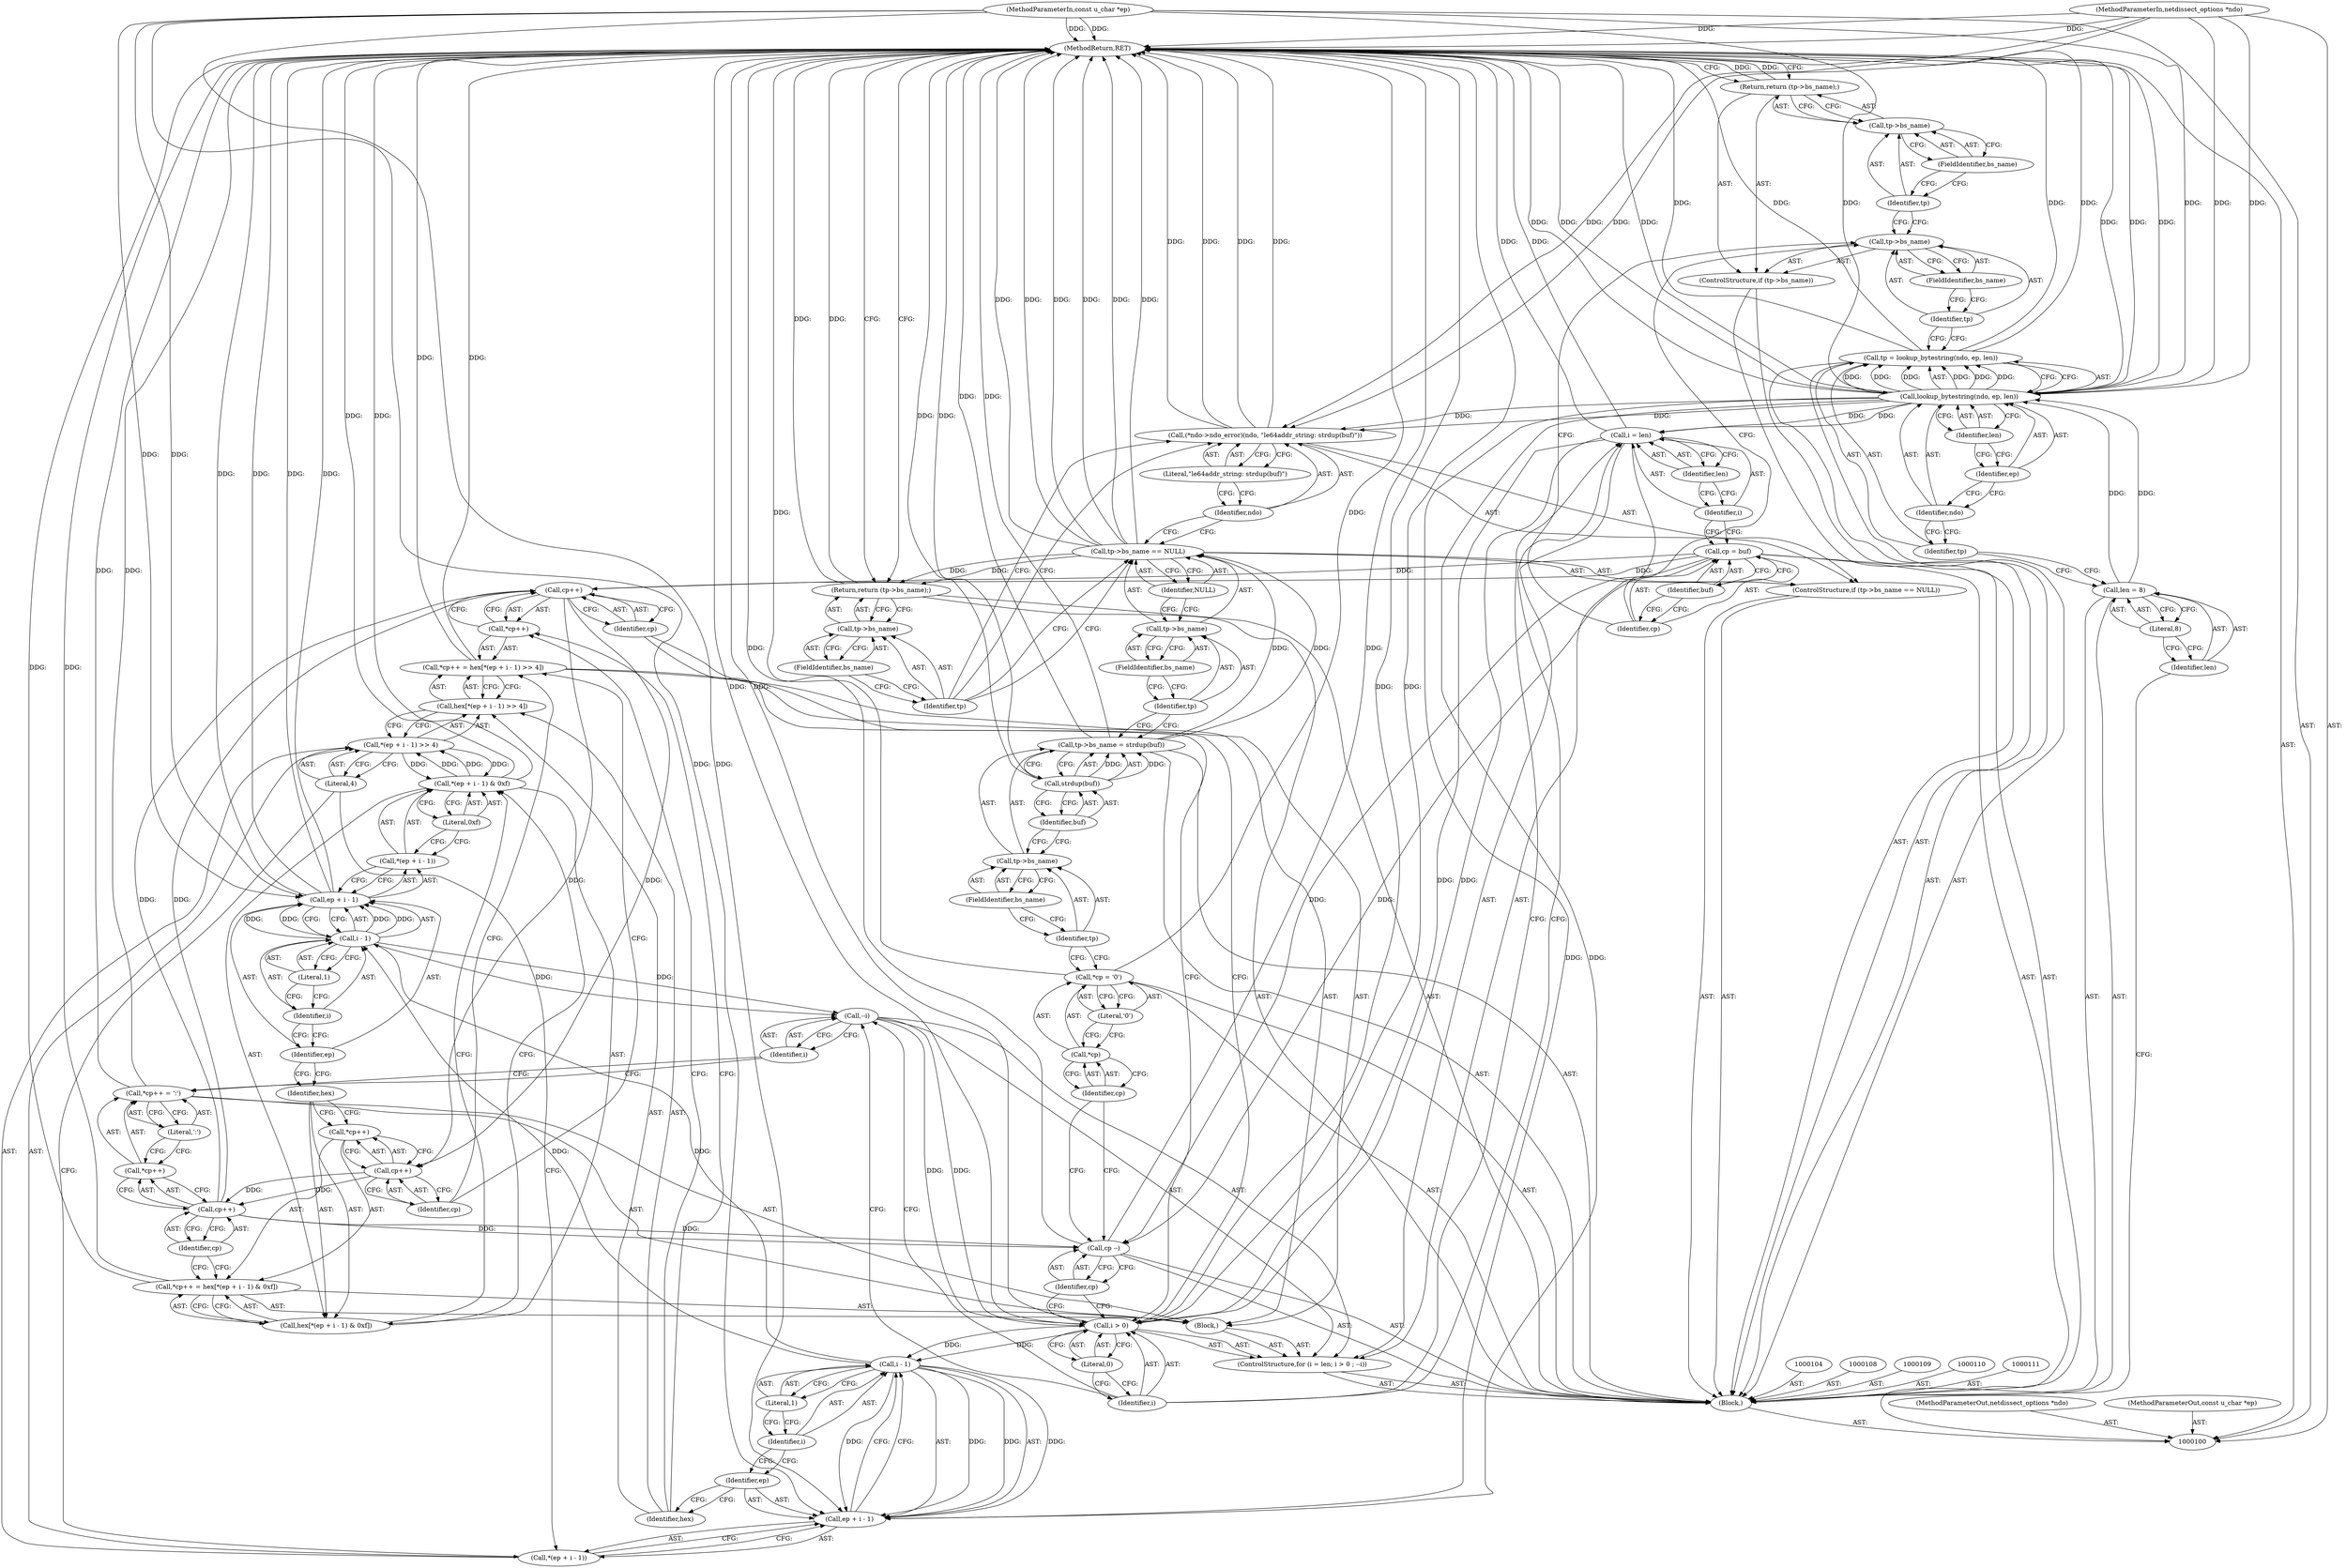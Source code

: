 digraph "0_tcpdump_730fc35968c5433b9e2a829779057f4f9495dc51" {
"1000197" [label="(MethodReturn,RET)"];
"1000101" [label="(MethodParameterIn,netdissect_options *ndo)"];
"1000287" [label="(MethodParameterOut,netdissect_options *ndo)"];
"1000102" [label="(MethodParameterIn,const u_char *ep)"];
"1000288" [label="(MethodParameterOut,const u_char *ep)"];
"1000118" [label="(ControlStructure,if (tp->bs_name))"];
"1000119" [label="(Call,tp->bs_name)"];
"1000120" [label="(Identifier,tp)"];
"1000121" [label="(FieldIdentifier,bs_name)"];
"1000123" [label="(Call,tp->bs_name)"];
"1000124" [label="(Identifier,tp)"];
"1000125" [label="(FieldIdentifier,bs_name)"];
"1000122" [label="(Return,return (tp->bs_name);)"];
"1000126" [label="(Call,cp = buf)"];
"1000127" [label="(Identifier,cp)"];
"1000128" [label="(Identifier,buf)"];
"1000132" [label="(Identifier,len)"];
"1000133" [label="(Call,i > 0)"];
"1000134" [label="(Identifier,i)"];
"1000129" [label="(ControlStructure,for (i = len; i > 0 ; --i))"];
"1000135" [label="(Literal,0)"];
"1000136" [label="(Call,--i)"];
"1000137" [label="(Identifier,i)"];
"1000138" [label="(Block,)"];
"1000130" [label="(Call,i = len)"];
"1000131" [label="(Identifier,i)"];
"1000143" [label="(Call,hex[*(ep + i - 1) >> 4])"];
"1000144" [label="(Identifier,hex)"];
"1000145" [label="(Call,*(ep + i - 1) >> 4)"];
"1000146" [label="(Call,*(ep + i - 1))"];
"1000147" [label="(Call,ep + i - 1)"];
"1000148" [label="(Identifier,ep)"];
"1000139" [label="(Call,*cp++ = hex[*(ep + i - 1) >> 4])"];
"1000140" [label="(Call,*cp++)"];
"1000149" [label="(Call,i - 1)"];
"1000150" [label="(Identifier,i)"];
"1000151" [label="(Literal,1)"];
"1000141" [label="(Call,cp++)"];
"1000142" [label="(Identifier,cp)"];
"1000152" [label="(Literal,4)"];
"1000157" [label="(Call,hex[*(ep + i - 1) & 0xf])"];
"1000158" [label="(Identifier,hex)"];
"1000159" [label="(Call,*(ep + i - 1) & 0xf)"];
"1000160" [label="(Call,*(ep + i - 1))"];
"1000161" [label="(Call,ep + i - 1)"];
"1000162" [label="(Identifier,ep)"];
"1000153" [label="(Call,*cp++ = hex[*(ep + i - 1) & 0xf])"];
"1000154" [label="(Call,*cp++)"];
"1000163" [label="(Call,i - 1)"];
"1000164" [label="(Identifier,i)"];
"1000165" [label="(Literal,1)"];
"1000155" [label="(Call,cp++)"];
"1000156" [label="(Identifier,cp)"];
"1000166" [label="(Literal,0xf)"];
"1000171" [label="(Literal,':')"];
"1000167" [label="(Call,*cp++ = ':')"];
"1000168" [label="(Call,*cp++)"];
"1000169" [label="(Call,cp++)"];
"1000170" [label="(Identifier,cp)"];
"1000172" [label="(Call,cp --)"];
"1000173" [label="(Identifier,cp)"];
"1000103" [label="(Block,)"];
"1000174" [label="(Call,*cp = '\0')"];
"1000175" [label="(Call,*cp)"];
"1000176" [label="(Identifier,cp)"];
"1000177" [label="(Literal,'\0')"];
"1000178" [label="(Call,tp->bs_name = strdup(buf))"];
"1000179" [label="(Call,tp->bs_name)"];
"1000180" [label="(Identifier,tp)"];
"1000182" [label="(Call,strdup(buf))"];
"1000183" [label="(Identifier,buf)"];
"1000181" [label="(FieldIdentifier,bs_name)"];
"1000184" [label="(ControlStructure,if (tp->bs_name == NULL))"];
"1000189" [label="(Identifier,NULL)"];
"1000185" [label="(Call,tp->bs_name == NULL)"];
"1000186" [label="(Call,tp->bs_name)"];
"1000187" [label="(Identifier,tp)"];
"1000188" [label="(FieldIdentifier,bs_name)"];
"1000191" [label="(Identifier,ndo)"];
"1000192" [label="(Literal,\"le64addr_string: strdup(buf)\")"];
"1000190" [label="(Call,(*ndo->ndo_error)(ndo, \"le64addr_string: strdup(buf)\"))"];
"1000193" [label="(Return,return (tp->bs_name);)"];
"1000196" [label="(FieldIdentifier,bs_name)"];
"1000194" [label="(Call,tp->bs_name)"];
"1000195" [label="(Identifier,tp)"];
"1000105" [label="(Call,len = 8)"];
"1000106" [label="(Identifier,len)"];
"1000107" [label="(Literal,8)"];
"1000112" [label="(Call,tp = lookup_bytestring(ndo, ep, len))"];
"1000113" [label="(Identifier,tp)"];
"1000115" [label="(Identifier,ndo)"];
"1000116" [label="(Identifier,ep)"];
"1000117" [label="(Identifier,len)"];
"1000114" [label="(Call,lookup_bytestring(ndo, ep, len))"];
"1000197" -> "1000100"  [label="AST: "];
"1000197" -> "1000122"  [label="CFG: "];
"1000197" -> "1000193"  [label="CFG: "];
"1000185" -> "1000197"  [label="DDG: "];
"1000185" -> "1000197"  [label="DDG: "];
"1000185" -> "1000197"  [label="DDG: "];
"1000153" -> "1000197"  [label="DDG: "];
"1000178" -> "1000197"  [label="DDG: "];
"1000114" -> "1000197"  [label="DDG: "];
"1000114" -> "1000197"  [label="DDG: "];
"1000114" -> "1000197"  [label="DDG: "];
"1000167" -> "1000197"  [label="DDG: "];
"1000190" -> "1000197"  [label="DDG: "];
"1000190" -> "1000197"  [label="DDG: "];
"1000112" -> "1000197"  [label="DDG: "];
"1000112" -> "1000197"  [label="DDG: "];
"1000159" -> "1000197"  [label="DDG: "];
"1000130" -> "1000197"  [label="DDG: "];
"1000133" -> "1000197"  [label="DDG: "];
"1000133" -> "1000197"  [label="DDG: "];
"1000102" -> "1000197"  [label="DDG: "];
"1000101" -> "1000197"  [label="DDG: "];
"1000172" -> "1000197"  [label="DDG: "];
"1000139" -> "1000197"  [label="DDG: "];
"1000161" -> "1000197"  [label="DDG: "];
"1000161" -> "1000197"  [label="DDG: "];
"1000182" -> "1000197"  [label="DDG: "];
"1000174" -> "1000197"  [label="DDG: "];
"1000122" -> "1000197"  [label="DDG: "];
"1000193" -> "1000197"  [label="DDG: "];
"1000101" -> "1000100"  [label="AST: "];
"1000101" -> "1000197"  [label="DDG: "];
"1000101" -> "1000114"  [label="DDG: "];
"1000101" -> "1000190"  [label="DDG: "];
"1000287" -> "1000100"  [label="AST: "];
"1000102" -> "1000100"  [label="AST: "];
"1000102" -> "1000197"  [label="DDG: "];
"1000102" -> "1000114"  [label="DDG: "];
"1000102" -> "1000147"  [label="DDG: "];
"1000102" -> "1000161"  [label="DDG: "];
"1000288" -> "1000100"  [label="AST: "];
"1000118" -> "1000103"  [label="AST: "];
"1000119" -> "1000118"  [label="AST: "];
"1000122" -> "1000118"  [label="AST: "];
"1000119" -> "1000118"  [label="AST: "];
"1000119" -> "1000121"  [label="CFG: "];
"1000120" -> "1000119"  [label="AST: "];
"1000121" -> "1000119"  [label="AST: "];
"1000124" -> "1000119"  [label="CFG: "];
"1000127" -> "1000119"  [label="CFG: "];
"1000120" -> "1000119"  [label="AST: "];
"1000120" -> "1000112"  [label="CFG: "];
"1000121" -> "1000120"  [label="CFG: "];
"1000121" -> "1000119"  [label="AST: "];
"1000121" -> "1000120"  [label="CFG: "];
"1000119" -> "1000121"  [label="CFG: "];
"1000123" -> "1000122"  [label="AST: "];
"1000123" -> "1000125"  [label="CFG: "];
"1000124" -> "1000123"  [label="AST: "];
"1000125" -> "1000123"  [label="AST: "];
"1000122" -> "1000123"  [label="CFG: "];
"1000124" -> "1000123"  [label="AST: "];
"1000124" -> "1000119"  [label="CFG: "];
"1000125" -> "1000124"  [label="CFG: "];
"1000125" -> "1000123"  [label="AST: "];
"1000125" -> "1000124"  [label="CFG: "];
"1000123" -> "1000125"  [label="CFG: "];
"1000122" -> "1000118"  [label="AST: "];
"1000122" -> "1000123"  [label="CFG: "];
"1000123" -> "1000122"  [label="AST: "];
"1000197" -> "1000122"  [label="CFG: "];
"1000122" -> "1000197"  [label="DDG: "];
"1000126" -> "1000103"  [label="AST: "];
"1000126" -> "1000128"  [label="CFG: "];
"1000127" -> "1000126"  [label="AST: "];
"1000128" -> "1000126"  [label="AST: "];
"1000131" -> "1000126"  [label="CFG: "];
"1000126" -> "1000141"  [label="DDG: "];
"1000126" -> "1000172"  [label="DDG: "];
"1000127" -> "1000126"  [label="AST: "];
"1000127" -> "1000119"  [label="CFG: "];
"1000128" -> "1000127"  [label="CFG: "];
"1000128" -> "1000126"  [label="AST: "];
"1000128" -> "1000127"  [label="CFG: "];
"1000126" -> "1000128"  [label="CFG: "];
"1000132" -> "1000130"  [label="AST: "];
"1000132" -> "1000131"  [label="CFG: "];
"1000130" -> "1000132"  [label="CFG: "];
"1000133" -> "1000129"  [label="AST: "];
"1000133" -> "1000135"  [label="CFG: "];
"1000134" -> "1000133"  [label="AST: "];
"1000135" -> "1000133"  [label="AST: "];
"1000142" -> "1000133"  [label="CFG: "];
"1000173" -> "1000133"  [label="CFG: "];
"1000133" -> "1000197"  [label="DDG: "];
"1000133" -> "1000197"  [label="DDG: "];
"1000136" -> "1000133"  [label="DDG: "];
"1000130" -> "1000133"  [label="DDG: "];
"1000133" -> "1000149"  [label="DDG: "];
"1000134" -> "1000133"  [label="AST: "];
"1000134" -> "1000130"  [label="CFG: "];
"1000134" -> "1000136"  [label="CFG: "];
"1000135" -> "1000134"  [label="CFG: "];
"1000129" -> "1000103"  [label="AST: "];
"1000130" -> "1000129"  [label="AST: "];
"1000133" -> "1000129"  [label="AST: "];
"1000136" -> "1000129"  [label="AST: "];
"1000138" -> "1000129"  [label="AST: "];
"1000135" -> "1000133"  [label="AST: "];
"1000135" -> "1000134"  [label="CFG: "];
"1000133" -> "1000135"  [label="CFG: "];
"1000136" -> "1000129"  [label="AST: "];
"1000136" -> "1000137"  [label="CFG: "];
"1000137" -> "1000136"  [label="AST: "];
"1000134" -> "1000136"  [label="CFG: "];
"1000136" -> "1000133"  [label="DDG: "];
"1000163" -> "1000136"  [label="DDG: "];
"1000137" -> "1000136"  [label="AST: "];
"1000137" -> "1000167"  [label="CFG: "];
"1000136" -> "1000137"  [label="CFG: "];
"1000138" -> "1000129"  [label="AST: "];
"1000139" -> "1000138"  [label="AST: "];
"1000153" -> "1000138"  [label="AST: "];
"1000167" -> "1000138"  [label="AST: "];
"1000130" -> "1000129"  [label="AST: "];
"1000130" -> "1000132"  [label="CFG: "];
"1000131" -> "1000130"  [label="AST: "];
"1000132" -> "1000130"  [label="AST: "];
"1000134" -> "1000130"  [label="CFG: "];
"1000130" -> "1000197"  [label="DDG: "];
"1000114" -> "1000130"  [label="DDG: "];
"1000130" -> "1000133"  [label="DDG: "];
"1000131" -> "1000130"  [label="AST: "];
"1000131" -> "1000126"  [label="CFG: "];
"1000132" -> "1000131"  [label="CFG: "];
"1000143" -> "1000139"  [label="AST: "];
"1000143" -> "1000145"  [label="CFG: "];
"1000144" -> "1000143"  [label="AST: "];
"1000145" -> "1000143"  [label="AST: "];
"1000139" -> "1000143"  [label="CFG: "];
"1000144" -> "1000143"  [label="AST: "];
"1000144" -> "1000140"  [label="CFG: "];
"1000148" -> "1000144"  [label="CFG: "];
"1000145" -> "1000143"  [label="AST: "];
"1000145" -> "1000152"  [label="CFG: "];
"1000146" -> "1000145"  [label="AST: "];
"1000152" -> "1000145"  [label="AST: "];
"1000143" -> "1000145"  [label="CFG: "];
"1000159" -> "1000145"  [label="DDG: "];
"1000145" -> "1000159"  [label="DDG: "];
"1000146" -> "1000145"  [label="AST: "];
"1000146" -> "1000147"  [label="CFG: "];
"1000147" -> "1000146"  [label="AST: "];
"1000152" -> "1000146"  [label="CFG: "];
"1000147" -> "1000146"  [label="AST: "];
"1000147" -> "1000149"  [label="CFG: "];
"1000148" -> "1000147"  [label="AST: "];
"1000149" -> "1000147"  [label="AST: "];
"1000146" -> "1000147"  [label="CFG: "];
"1000114" -> "1000147"  [label="DDG: "];
"1000102" -> "1000147"  [label="DDG: "];
"1000149" -> "1000147"  [label="DDG: "];
"1000149" -> "1000147"  [label="DDG: "];
"1000148" -> "1000147"  [label="AST: "];
"1000148" -> "1000144"  [label="CFG: "];
"1000150" -> "1000148"  [label="CFG: "];
"1000139" -> "1000138"  [label="AST: "];
"1000139" -> "1000143"  [label="CFG: "];
"1000140" -> "1000139"  [label="AST: "];
"1000143" -> "1000139"  [label="AST: "];
"1000156" -> "1000139"  [label="CFG: "];
"1000139" -> "1000197"  [label="DDG: "];
"1000140" -> "1000139"  [label="AST: "];
"1000140" -> "1000141"  [label="CFG: "];
"1000141" -> "1000140"  [label="AST: "];
"1000144" -> "1000140"  [label="CFG: "];
"1000149" -> "1000147"  [label="AST: "];
"1000149" -> "1000151"  [label="CFG: "];
"1000150" -> "1000149"  [label="AST: "];
"1000151" -> "1000149"  [label="AST: "];
"1000147" -> "1000149"  [label="CFG: "];
"1000149" -> "1000147"  [label="DDG: "];
"1000149" -> "1000147"  [label="DDG: "];
"1000133" -> "1000149"  [label="DDG: "];
"1000149" -> "1000163"  [label="DDG: "];
"1000150" -> "1000149"  [label="AST: "];
"1000150" -> "1000148"  [label="CFG: "];
"1000151" -> "1000150"  [label="CFG: "];
"1000151" -> "1000149"  [label="AST: "];
"1000151" -> "1000150"  [label="CFG: "];
"1000149" -> "1000151"  [label="CFG: "];
"1000141" -> "1000140"  [label="AST: "];
"1000141" -> "1000142"  [label="CFG: "];
"1000142" -> "1000141"  [label="AST: "];
"1000140" -> "1000141"  [label="CFG: "];
"1000126" -> "1000141"  [label="DDG: "];
"1000169" -> "1000141"  [label="DDG: "];
"1000141" -> "1000155"  [label="DDG: "];
"1000142" -> "1000141"  [label="AST: "];
"1000142" -> "1000133"  [label="CFG: "];
"1000141" -> "1000142"  [label="CFG: "];
"1000152" -> "1000145"  [label="AST: "];
"1000152" -> "1000146"  [label="CFG: "];
"1000145" -> "1000152"  [label="CFG: "];
"1000157" -> "1000153"  [label="AST: "];
"1000157" -> "1000159"  [label="CFG: "];
"1000158" -> "1000157"  [label="AST: "];
"1000159" -> "1000157"  [label="AST: "];
"1000153" -> "1000157"  [label="CFG: "];
"1000158" -> "1000157"  [label="AST: "];
"1000158" -> "1000154"  [label="CFG: "];
"1000162" -> "1000158"  [label="CFG: "];
"1000159" -> "1000157"  [label="AST: "];
"1000159" -> "1000166"  [label="CFG: "];
"1000160" -> "1000159"  [label="AST: "];
"1000166" -> "1000159"  [label="AST: "];
"1000157" -> "1000159"  [label="CFG: "];
"1000159" -> "1000197"  [label="DDG: "];
"1000159" -> "1000145"  [label="DDG: "];
"1000145" -> "1000159"  [label="DDG: "];
"1000160" -> "1000159"  [label="AST: "];
"1000160" -> "1000161"  [label="CFG: "];
"1000161" -> "1000160"  [label="AST: "];
"1000166" -> "1000160"  [label="CFG: "];
"1000161" -> "1000160"  [label="AST: "];
"1000161" -> "1000163"  [label="CFG: "];
"1000162" -> "1000161"  [label="AST: "];
"1000163" -> "1000161"  [label="AST: "];
"1000160" -> "1000161"  [label="CFG: "];
"1000161" -> "1000197"  [label="DDG: "];
"1000161" -> "1000197"  [label="DDG: "];
"1000102" -> "1000161"  [label="DDG: "];
"1000163" -> "1000161"  [label="DDG: "];
"1000163" -> "1000161"  [label="DDG: "];
"1000162" -> "1000161"  [label="AST: "];
"1000162" -> "1000158"  [label="CFG: "];
"1000164" -> "1000162"  [label="CFG: "];
"1000153" -> "1000138"  [label="AST: "];
"1000153" -> "1000157"  [label="CFG: "];
"1000154" -> "1000153"  [label="AST: "];
"1000157" -> "1000153"  [label="AST: "];
"1000170" -> "1000153"  [label="CFG: "];
"1000153" -> "1000197"  [label="DDG: "];
"1000154" -> "1000153"  [label="AST: "];
"1000154" -> "1000155"  [label="CFG: "];
"1000155" -> "1000154"  [label="AST: "];
"1000158" -> "1000154"  [label="CFG: "];
"1000163" -> "1000161"  [label="AST: "];
"1000163" -> "1000165"  [label="CFG: "];
"1000164" -> "1000163"  [label="AST: "];
"1000165" -> "1000163"  [label="AST: "];
"1000161" -> "1000163"  [label="CFG: "];
"1000163" -> "1000136"  [label="DDG: "];
"1000163" -> "1000161"  [label="DDG: "];
"1000163" -> "1000161"  [label="DDG: "];
"1000149" -> "1000163"  [label="DDG: "];
"1000164" -> "1000163"  [label="AST: "];
"1000164" -> "1000162"  [label="CFG: "];
"1000165" -> "1000164"  [label="CFG: "];
"1000165" -> "1000163"  [label="AST: "];
"1000165" -> "1000164"  [label="CFG: "];
"1000163" -> "1000165"  [label="CFG: "];
"1000155" -> "1000154"  [label="AST: "];
"1000155" -> "1000156"  [label="CFG: "];
"1000156" -> "1000155"  [label="AST: "];
"1000154" -> "1000155"  [label="CFG: "];
"1000141" -> "1000155"  [label="DDG: "];
"1000155" -> "1000169"  [label="DDG: "];
"1000156" -> "1000155"  [label="AST: "];
"1000156" -> "1000139"  [label="CFG: "];
"1000155" -> "1000156"  [label="CFG: "];
"1000166" -> "1000159"  [label="AST: "];
"1000166" -> "1000160"  [label="CFG: "];
"1000159" -> "1000166"  [label="CFG: "];
"1000171" -> "1000167"  [label="AST: "];
"1000171" -> "1000168"  [label="CFG: "];
"1000167" -> "1000171"  [label="CFG: "];
"1000167" -> "1000138"  [label="AST: "];
"1000167" -> "1000171"  [label="CFG: "];
"1000168" -> "1000167"  [label="AST: "];
"1000171" -> "1000167"  [label="AST: "];
"1000137" -> "1000167"  [label="CFG: "];
"1000167" -> "1000197"  [label="DDG: "];
"1000168" -> "1000167"  [label="AST: "];
"1000168" -> "1000169"  [label="CFG: "];
"1000169" -> "1000168"  [label="AST: "];
"1000171" -> "1000168"  [label="CFG: "];
"1000169" -> "1000168"  [label="AST: "];
"1000169" -> "1000170"  [label="CFG: "];
"1000170" -> "1000169"  [label="AST: "];
"1000168" -> "1000169"  [label="CFG: "];
"1000169" -> "1000141"  [label="DDG: "];
"1000155" -> "1000169"  [label="DDG: "];
"1000169" -> "1000172"  [label="DDG: "];
"1000170" -> "1000169"  [label="AST: "];
"1000170" -> "1000153"  [label="CFG: "];
"1000169" -> "1000170"  [label="CFG: "];
"1000172" -> "1000103"  [label="AST: "];
"1000172" -> "1000173"  [label="CFG: "];
"1000173" -> "1000172"  [label="AST: "];
"1000176" -> "1000172"  [label="CFG: "];
"1000172" -> "1000197"  [label="DDG: "];
"1000126" -> "1000172"  [label="DDG: "];
"1000169" -> "1000172"  [label="DDG: "];
"1000173" -> "1000172"  [label="AST: "];
"1000173" -> "1000133"  [label="CFG: "];
"1000172" -> "1000173"  [label="CFG: "];
"1000103" -> "1000100"  [label="AST: "];
"1000104" -> "1000103"  [label="AST: "];
"1000105" -> "1000103"  [label="AST: "];
"1000108" -> "1000103"  [label="AST: "];
"1000109" -> "1000103"  [label="AST: "];
"1000110" -> "1000103"  [label="AST: "];
"1000111" -> "1000103"  [label="AST: "];
"1000112" -> "1000103"  [label="AST: "];
"1000118" -> "1000103"  [label="AST: "];
"1000126" -> "1000103"  [label="AST: "];
"1000129" -> "1000103"  [label="AST: "];
"1000172" -> "1000103"  [label="AST: "];
"1000174" -> "1000103"  [label="AST: "];
"1000178" -> "1000103"  [label="AST: "];
"1000184" -> "1000103"  [label="AST: "];
"1000193" -> "1000103"  [label="AST: "];
"1000174" -> "1000103"  [label="AST: "];
"1000174" -> "1000177"  [label="CFG: "];
"1000175" -> "1000174"  [label="AST: "];
"1000177" -> "1000174"  [label="AST: "];
"1000180" -> "1000174"  [label="CFG: "];
"1000174" -> "1000197"  [label="DDG: "];
"1000175" -> "1000174"  [label="AST: "];
"1000175" -> "1000176"  [label="CFG: "];
"1000176" -> "1000175"  [label="AST: "];
"1000177" -> "1000175"  [label="CFG: "];
"1000176" -> "1000175"  [label="AST: "];
"1000176" -> "1000172"  [label="CFG: "];
"1000175" -> "1000176"  [label="CFG: "];
"1000177" -> "1000174"  [label="AST: "];
"1000177" -> "1000175"  [label="CFG: "];
"1000174" -> "1000177"  [label="CFG: "];
"1000178" -> "1000103"  [label="AST: "];
"1000178" -> "1000182"  [label="CFG: "];
"1000179" -> "1000178"  [label="AST: "];
"1000182" -> "1000178"  [label="AST: "];
"1000187" -> "1000178"  [label="CFG: "];
"1000178" -> "1000197"  [label="DDG: "];
"1000182" -> "1000178"  [label="DDG: "];
"1000178" -> "1000185"  [label="DDG: "];
"1000179" -> "1000178"  [label="AST: "];
"1000179" -> "1000181"  [label="CFG: "];
"1000180" -> "1000179"  [label="AST: "];
"1000181" -> "1000179"  [label="AST: "];
"1000183" -> "1000179"  [label="CFG: "];
"1000180" -> "1000179"  [label="AST: "];
"1000180" -> "1000174"  [label="CFG: "];
"1000181" -> "1000180"  [label="CFG: "];
"1000182" -> "1000178"  [label="AST: "];
"1000182" -> "1000183"  [label="CFG: "];
"1000183" -> "1000182"  [label="AST: "];
"1000178" -> "1000182"  [label="CFG: "];
"1000182" -> "1000197"  [label="DDG: "];
"1000182" -> "1000178"  [label="DDG: "];
"1000183" -> "1000182"  [label="AST: "];
"1000183" -> "1000179"  [label="CFG: "];
"1000182" -> "1000183"  [label="CFG: "];
"1000181" -> "1000179"  [label="AST: "];
"1000181" -> "1000180"  [label="CFG: "];
"1000179" -> "1000181"  [label="CFG: "];
"1000184" -> "1000103"  [label="AST: "];
"1000185" -> "1000184"  [label="AST: "];
"1000190" -> "1000184"  [label="AST: "];
"1000189" -> "1000185"  [label="AST: "];
"1000189" -> "1000186"  [label="CFG: "];
"1000185" -> "1000189"  [label="CFG: "];
"1000185" -> "1000184"  [label="AST: "];
"1000185" -> "1000189"  [label="CFG: "];
"1000186" -> "1000185"  [label="AST: "];
"1000189" -> "1000185"  [label="AST: "];
"1000191" -> "1000185"  [label="CFG: "];
"1000195" -> "1000185"  [label="CFG: "];
"1000185" -> "1000197"  [label="DDG: "];
"1000185" -> "1000197"  [label="DDG: "];
"1000185" -> "1000197"  [label="DDG: "];
"1000178" -> "1000185"  [label="DDG: "];
"1000185" -> "1000193"  [label="DDG: "];
"1000186" -> "1000185"  [label="AST: "];
"1000186" -> "1000188"  [label="CFG: "];
"1000187" -> "1000186"  [label="AST: "];
"1000188" -> "1000186"  [label="AST: "];
"1000189" -> "1000186"  [label="CFG: "];
"1000187" -> "1000186"  [label="AST: "];
"1000187" -> "1000178"  [label="CFG: "];
"1000188" -> "1000187"  [label="CFG: "];
"1000188" -> "1000186"  [label="AST: "];
"1000188" -> "1000187"  [label="CFG: "];
"1000186" -> "1000188"  [label="CFG: "];
"1000191" -> "1000190"  [label="AST: "];
"1000191" -> "1000185"  [label="CFG: "];
"1000192" -> "1000191"  [label="CFG: "];
"1000192" -> "1000190"  [label="AST: "];
"1000192" -> "1000191"  [label="CFG: "];
"1000190" -> "1000192"  [label="CFG: "];
"1000190" -> "1000184"  [label="AST: "];
"1000190" -> "1000192"  [label="CFG: "];
"1000191" -> "1000190"  [label="AST: "];
"1000192" -> "1000190"  [label="AST: "];
"1000195" -> "1000190"  [label="CFG: "];
"1000190" -> "1000197"  [label="DDG: "];
"1000190" -> "1000197"  [label="DDG: "];
"1000114" -> "1000190"  [label="DDG: "];
"1000101" -> "1000190"  [label="DDG: "];
"1000193" -> "1000103"  [label="AST: "];
"1000193" -> "1000194"  [label="CFG: "];
"1000194" -> "1000193"  [label="AST: "];
"1000197" -> "1000193"  [label="CFG: "];
"1000193" -> "1000197"  [label="DDG: "];
"1000185" -> "1000193"  [label="DDG: "];
"1000196" -> "1000194"  [label="AST: "];
"1000196" -> "1000195"  [label="CFG: "];
"1000194" -> "1000196"  [label="CFG: "];
"1000194" -> "1000193"  [label="AST: "];
"1000194" -> "1000196"  [label="CFG: "];
"1000195" -> "1000194"  [label="AST: "];
"1000196" -> "1000194"  [label="AST: "];
"1000193" -> "1000194"  [label="CFG: "];
"1000195" -> "1000194"  [label="AST: "];
"1000195" -> "1000190"  [label="CFG: "];
"1000195" -> "1000185"  [label="CFG: "];
"1000196" -> "1000195"  [label="CFG: "];
"1000105" -> "1000103"  [label="AST: "];
"1000105" -> "1000107"  [label="CFG: "];
"1000106" -> "1000105"  [label="AST: "];
"1000107" -> "1000105"  [label="AST: "];
"1000113" -> "1000105"  [label="CFG: "];
"1000105" -> "1000114"  [label="DDG: "];
"1000106" -> "1000105"  [label="AST: "];
"1000106" -> "1000100"  [label="CFG: "];
"1000107" -> "1000106"  [label="CFG: "];
"1000107" -> "1000105"  [label="AST: "];
"1000107" -> "1000106"  [label="CFG: "];
"1000105" -> "1000107"  [label="CFG: "];
"1000112" -> "1000103"  [label="AST: "];
"1000112" -> "1000114"  [label="CFG: "];
"1000113" -> "1000112"  [label="AST: "];
"1000114" -> "1000112"  [label="AST: "];
"1000120" -> "1000112"  [label="CFG: "];
"1000112" -> "1000197"  [label="DDG: "];
"1000112" -> "1000197"  [label="DDG: "];
"1000114" -> "1000112"  [label="DDG: "];
"1000114" -> "1000112"  [label="DDG: "];
"1000114" -> "1000112"  [label="DDG: "];
"1000113" -> "1000112"  [label="AST: "];
"1000113" -> "1000105"  [label="CFG: "];
"1000115" -> "1000113"  [label="CFG: "];
"1000115" -> "1000114"  [label="AST: "];
"1000115" -> "1000113"  [label="CFG: "];
"1000116" -> "1000115"  [label="CFG: "];
"1000116" -> "1000114"  [label="AST: "];
"1000116" -> "1000115"  [label="CFG: "];
"1000117" -> "1000116"  [label="CFG: "];
"1000117" -> "1000114"  [label="AST: "];
"1000117" -> "1000116"  [label="CFG: "];
"1000114" -> "1000117"  [label="CFG: "];
"1000114" -> "1000112"  [label="AST: "];
"1000114" -> "1000117"  [label="CFG: "];
"1000115" -> "1000114"  [label="AST: "];
"1000116" -> "1000114"  [label="AST: "];
"1000117" -> "1000114"  [label="AST: "];
"1000112" -> "1000114"  [label="CFG: "];
"1000114" -> "1000197"  [label="DDG: "];
"1000114" -> "1000197"  [label="DDG: "];
"1000114" -> "1000197"  [label="DDG: "];
"1000114" -> "1000112"  [label="DDG: "];
"1000114" -> "1000112"  [label="DDG: "];
"1000114" -> "1000112"  [label="DDG: "];
"1000101" -> "1000114"  [label="DDG: "];
"1000102" -> "1000114"  [label="DDG: "];
"1000105" -> "1000114"  [label="DDG: "];
"1000114" -> "1000130"  [label="DDG: "];
"1000114" -> "1000147"  [label="DDG: "];
"1000114" -> "1000190"  [label="DDG: "];
}
